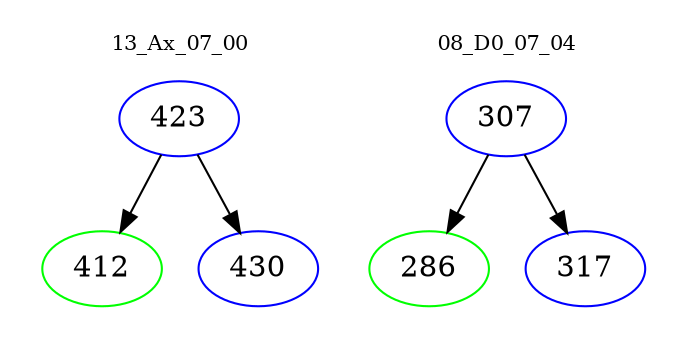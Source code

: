 digraph{
subgraph cluster_0 {
color = white
label = "13_Ax_07_00";
fontsize=10;
T0_423 [label="423", color="blue"]
T0_423 -> T0_412 [color="black"]
T0_412 [label="412", color="green"]
T0_423 -> T0_430 [color="black"]
T0_430 [label="430", color="blue"]
}
subgraph cluster_1 {
color = white
label = "08_D0_07_04";
fontsize=10;
T1_307 [label="307", color="blue"]
T1_307 -> T1_286 [color="black"]
T1_286 [label="286", color="green"]
T1_307 -> T1_317 [color="black"]
T1_317 [label="317", color="blue"]
}
}
